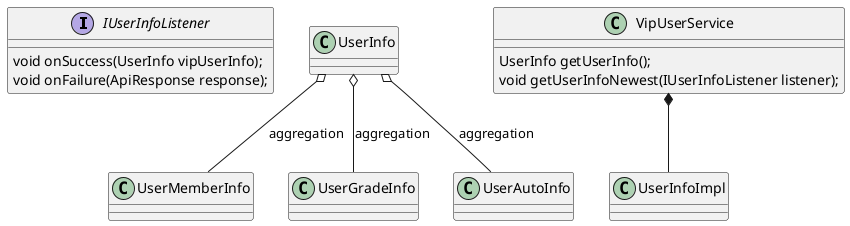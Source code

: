 @startuml

interface IUserInfoListener {
    void onSuccess(UserInfo vipUserInfo);
    void onFailure(ApiResponse response);
}

class UserInfo
class UserMemberInfo
class UserGradeInfo
class UserAutoInfo

UserInfo o-- UserMemberInfo : aggregation
UserInfo o-- UserGradeInfo : aggregation
UserInfo o-- UserAutoInfo : aggregation

class VipUserService {
    UserInfo getUserInfo();
    void getUserInfoNewest(IUserInfoListener listener);
}

VipUserService *-- UserInfoImpl

@enduml